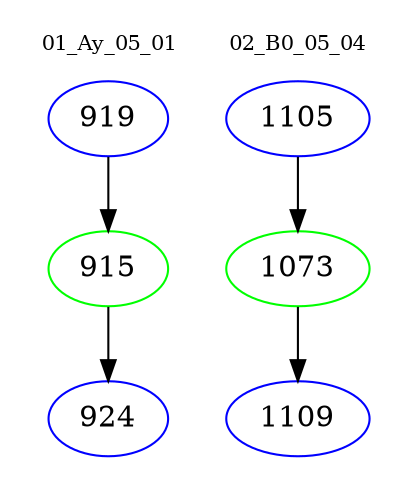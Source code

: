 digraph{
subgraph cluster_0 {
color = white
label = "01_Ay_05_01";
fontsize=10;
T0_919 [label="919", color="blue"]
T0_919 -> T0_915 [color="black"]
T0_915 [label="915", color="green"]
T0_915 -> T0_924 [color="black"]
T0_924 [label="924", color="blue"]
}
subgraph cluster_1 {
color = white
label = "02_B0_05_04";
fontsize=10;
T1_1105 [label="1105", color="blue"]
T1_1105 -> T1_1073 [color="black"]
T1_1073 [label="1073", color="green"]
T1_1073 -> T1_1109 [color="black"]
T1_1109 [label="1109", color="blue"]
}
}
